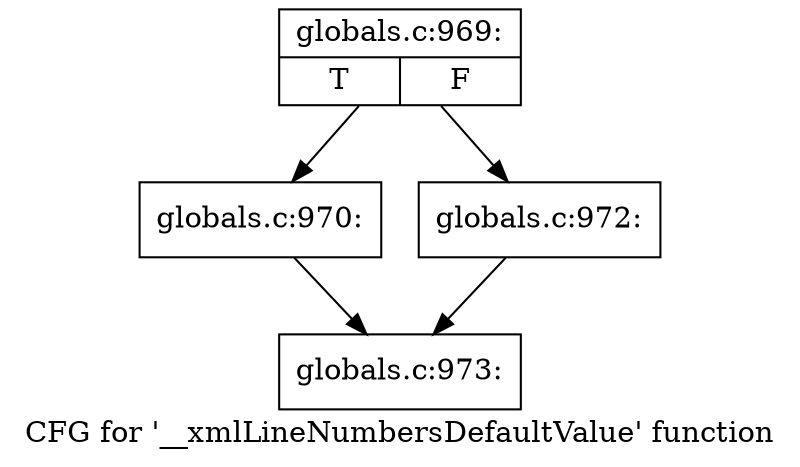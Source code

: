 digraph "CFG for '__xmlLineNumbersDefaultValue' function" {
	label="CFG for '__xmlLineNumbersDefaultValue' function";

	Node0x4acf690 [shape=record,label="{globals.c:969:|{<s0>T|<s1>F}}"];
	Node0x4acf690 -> Node0x4acfad0;
	Node0x4acf690 -> Node0x4acfb70;
	Node0x4acfad0 [shape=record,label="{globals.c:970:}"];
	Node0x4acfad0 -> Node0x4acdf70;
	Node0x4acfb70 [shape=record,label="{globals.c:972:}"];
	Node0x4acfb70 -> Node0x4acdf70;
	Node0x4acdf70 [shape=record,label="{globals.c:973:}"];
}
